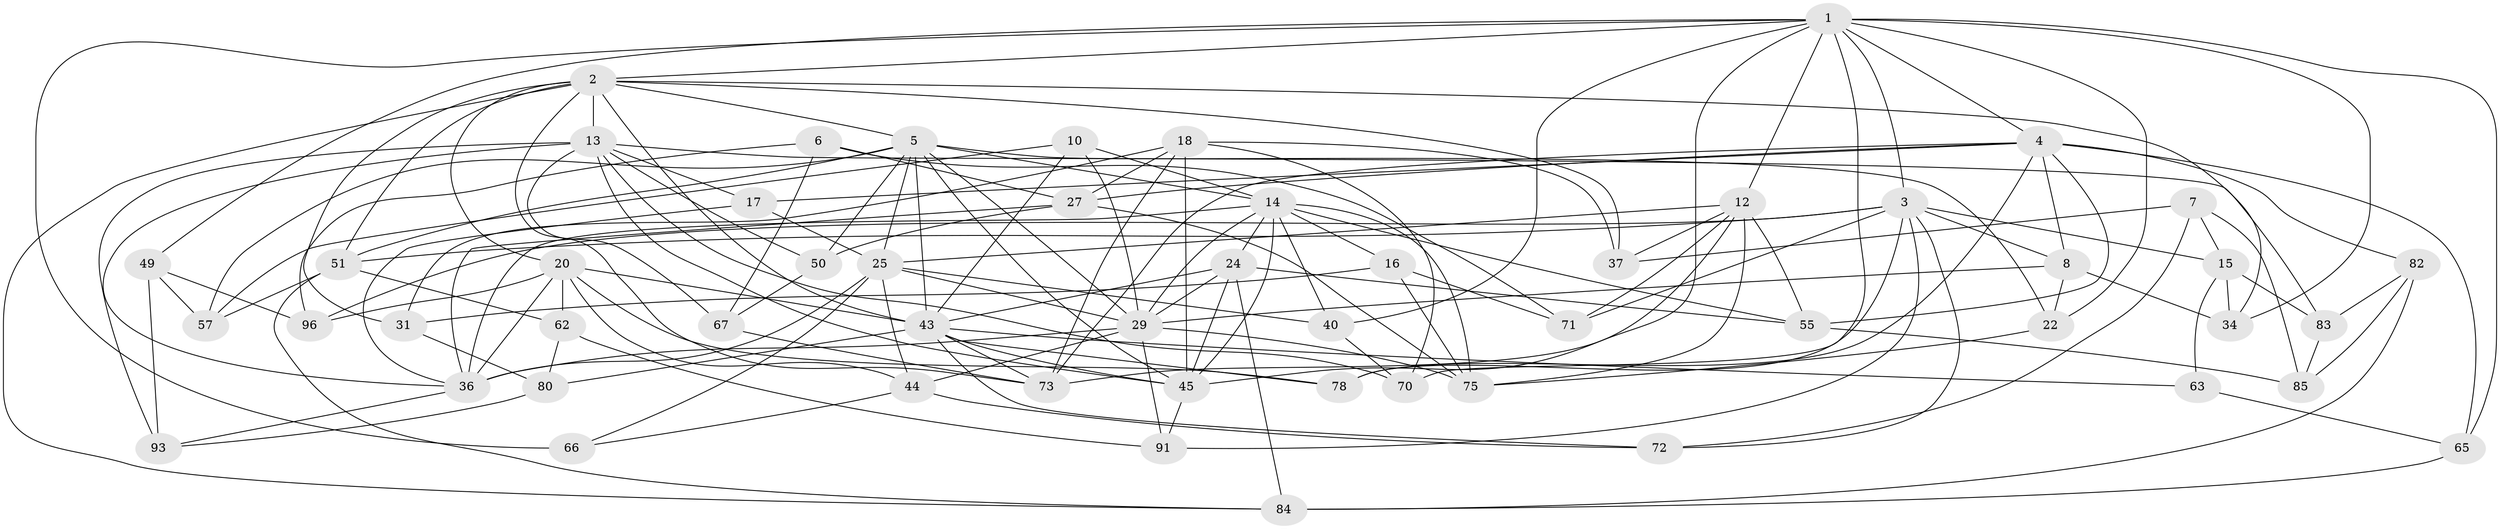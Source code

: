 // original degree distribution, {4: 1.0}
// Generated by graph-tools (version 1.1) at 2025/16/03/09/25 04:16:44]
// undirected, 54 vertices, 152 edges
graph export_dot {
graph [start="1"]
  node [color=gray90,style=filled];
  1 [super="+32+59"];
  2 [super="+9+46+11"];
  3 [super="+41"];
  4 [super="+56+30"];
  5 [super="+61+74"];
  6;
  7;
  8 [super="+23"];
  10;
  12 [super="+21+19"];
  13 [super="+54+69"];
  14 [super="+26+53"];
  15 [super="+35"];
  16;
  17;
  18 [super="+38"];
  20 [super="+28"];
  22;
  24 [super="+33+92"];
  25 [super="+48+87+104"];
  27 [super="+90"];
  29 [super="+64+97"];
  31;
  34;
  36 [super="+52+42"];
  37;
  40;
  43 [super="+58"];
  44 [super="+76"];
  45 [super="+79+47"];
  49;
  50;
  51 [super="+98"];
  55 [super="+101"];
  57;
  62;
  63;
  65;
  66;
  67;
  70;
  71;
  72;
  73 [super="+100"];
  75 [super="+107"];
  78;
  80;
  82;
  83;
  84 [super="+105"];
  85;
  91;
  93;
  96;
  1 -- 22;
  1 -- 3 [weight=2];
  1 -- 49;
  1 -- 4;
  1 -- 66 [weight=2];
  1 -- 40;
  1 -- 2;
  1 -- 34;
  1 -- 65;
  1 -- 70;
  1 -- 45;
  1 -- 12;
  2 -- 84;
  2 -- 13 [weight=2];
  2 -- 31;
  2 -- 73;
  2 -- 51;
  2 -- 37;
  2 -- 34;
  2 -- 5;
  2 -- 43;
  2 -- 20;
  3 -- 72;
  3 -- 15;
  3 -- 96;
  3 -- 71;
  3 -- 8;
  3 -- 91;
  3 -- 78;
  3 -- 51;
  4 -- 8 [weight=2];
  4 -- 65;
  4 -- 73;
  4 -- 17;
  4 -- 82;
  4 -- 55;
  4 -- 27;
  4 -- 78;
  5 -- 57;
  5 -- 50;
  5 -- 51;
  5 -- 25;
  5 -- 29;
  5 -- 45;
  5 -- 22;
  5 -- 43;
  5 -- 14;
  6 -- 67;
  6 -- 27;
  6 -- 96;
  6 -- 71;
  7 -- 37;
  7 -- 72;
  7 -- 85;
  7 -- 15;
  8 -- 22;
  8 -- 34;
  8 -- 29;
  10 -- 57;
  10 -- 43;
  10 -- 29;
  10 -- 14;
  12 -- 71;
  12 -- 25 [weight=2];
  12 -- 73;
  12 -- 37;
  12 -- 55;
  12 -- 75;
  13 -- 17;
  13 -- 83;
  13 -- 93;
  13 -- 70;
  13 -- 36;
  13 -- 45;
  13 -- 50;
  13 -- 67;
  14 -- 16;
  14 -- 40;
  14 -- 55;
  14 -- 36;
  14 -- 75;
  14 -- 29;
  14 -- 24;
  14 -- 45;
  15 -- 63 [weight=2];
  15 -- 34;
  15 -- 83;
  16 -- 71;
  16 -- 31;
  16 -- 75;
  17 -- 36;
  17 -- 25;
  18 -- 31;
  18 -- 37;
  18 -- 27;
  18 -- 73;
  18 -- 70;
  18 -- 45;
  20 -- 96;
  20 -- 44;
  20 -- 43 [weight=2];
  20 -- 36;
  20 -- 78;
  20 -- 62;
  22 -- 75;
  24 -- 55 [weight=2];
  24 -- 29;
  24 -- 84 [weight=2];
  24 -- 45;
  24 -- 43;
  25 -- 36;
  25 -- 40;
  25 -- 66;
  25 -- 29;
  25 -- 44 [weight=2];
  27 -- 36;
  27 -- 50;
  27 -- 75;
  29 -- 75;
  29 -- 91;
  29 -- 44;
  29 -- 36;
  31 -- 80;
  36 -- 93;
  40 -- 70;
  43 -- 63;
  43 -- 73;
  43 -- 72;
  43 -- 45;
  43 -- 78;
  43 -- 80;
  44 -- 66;
  44 -- 72;
  45 -- 91;
  49 -- 93;
  49 -- 57;
  49 -- 96;
  50 -- 67;
  51 -- 57;
  51 -- 84;
  51 -- 62;
  55 -- 85;
  62 -- 91;
  62 -- 80;
  63 -- 65;
  65 -- 84;
  67 -- 73;
  80 -- 93;
  82 -- 83;
  82 -- 85;
  82 -- 84;
  83 -- 85;
}
